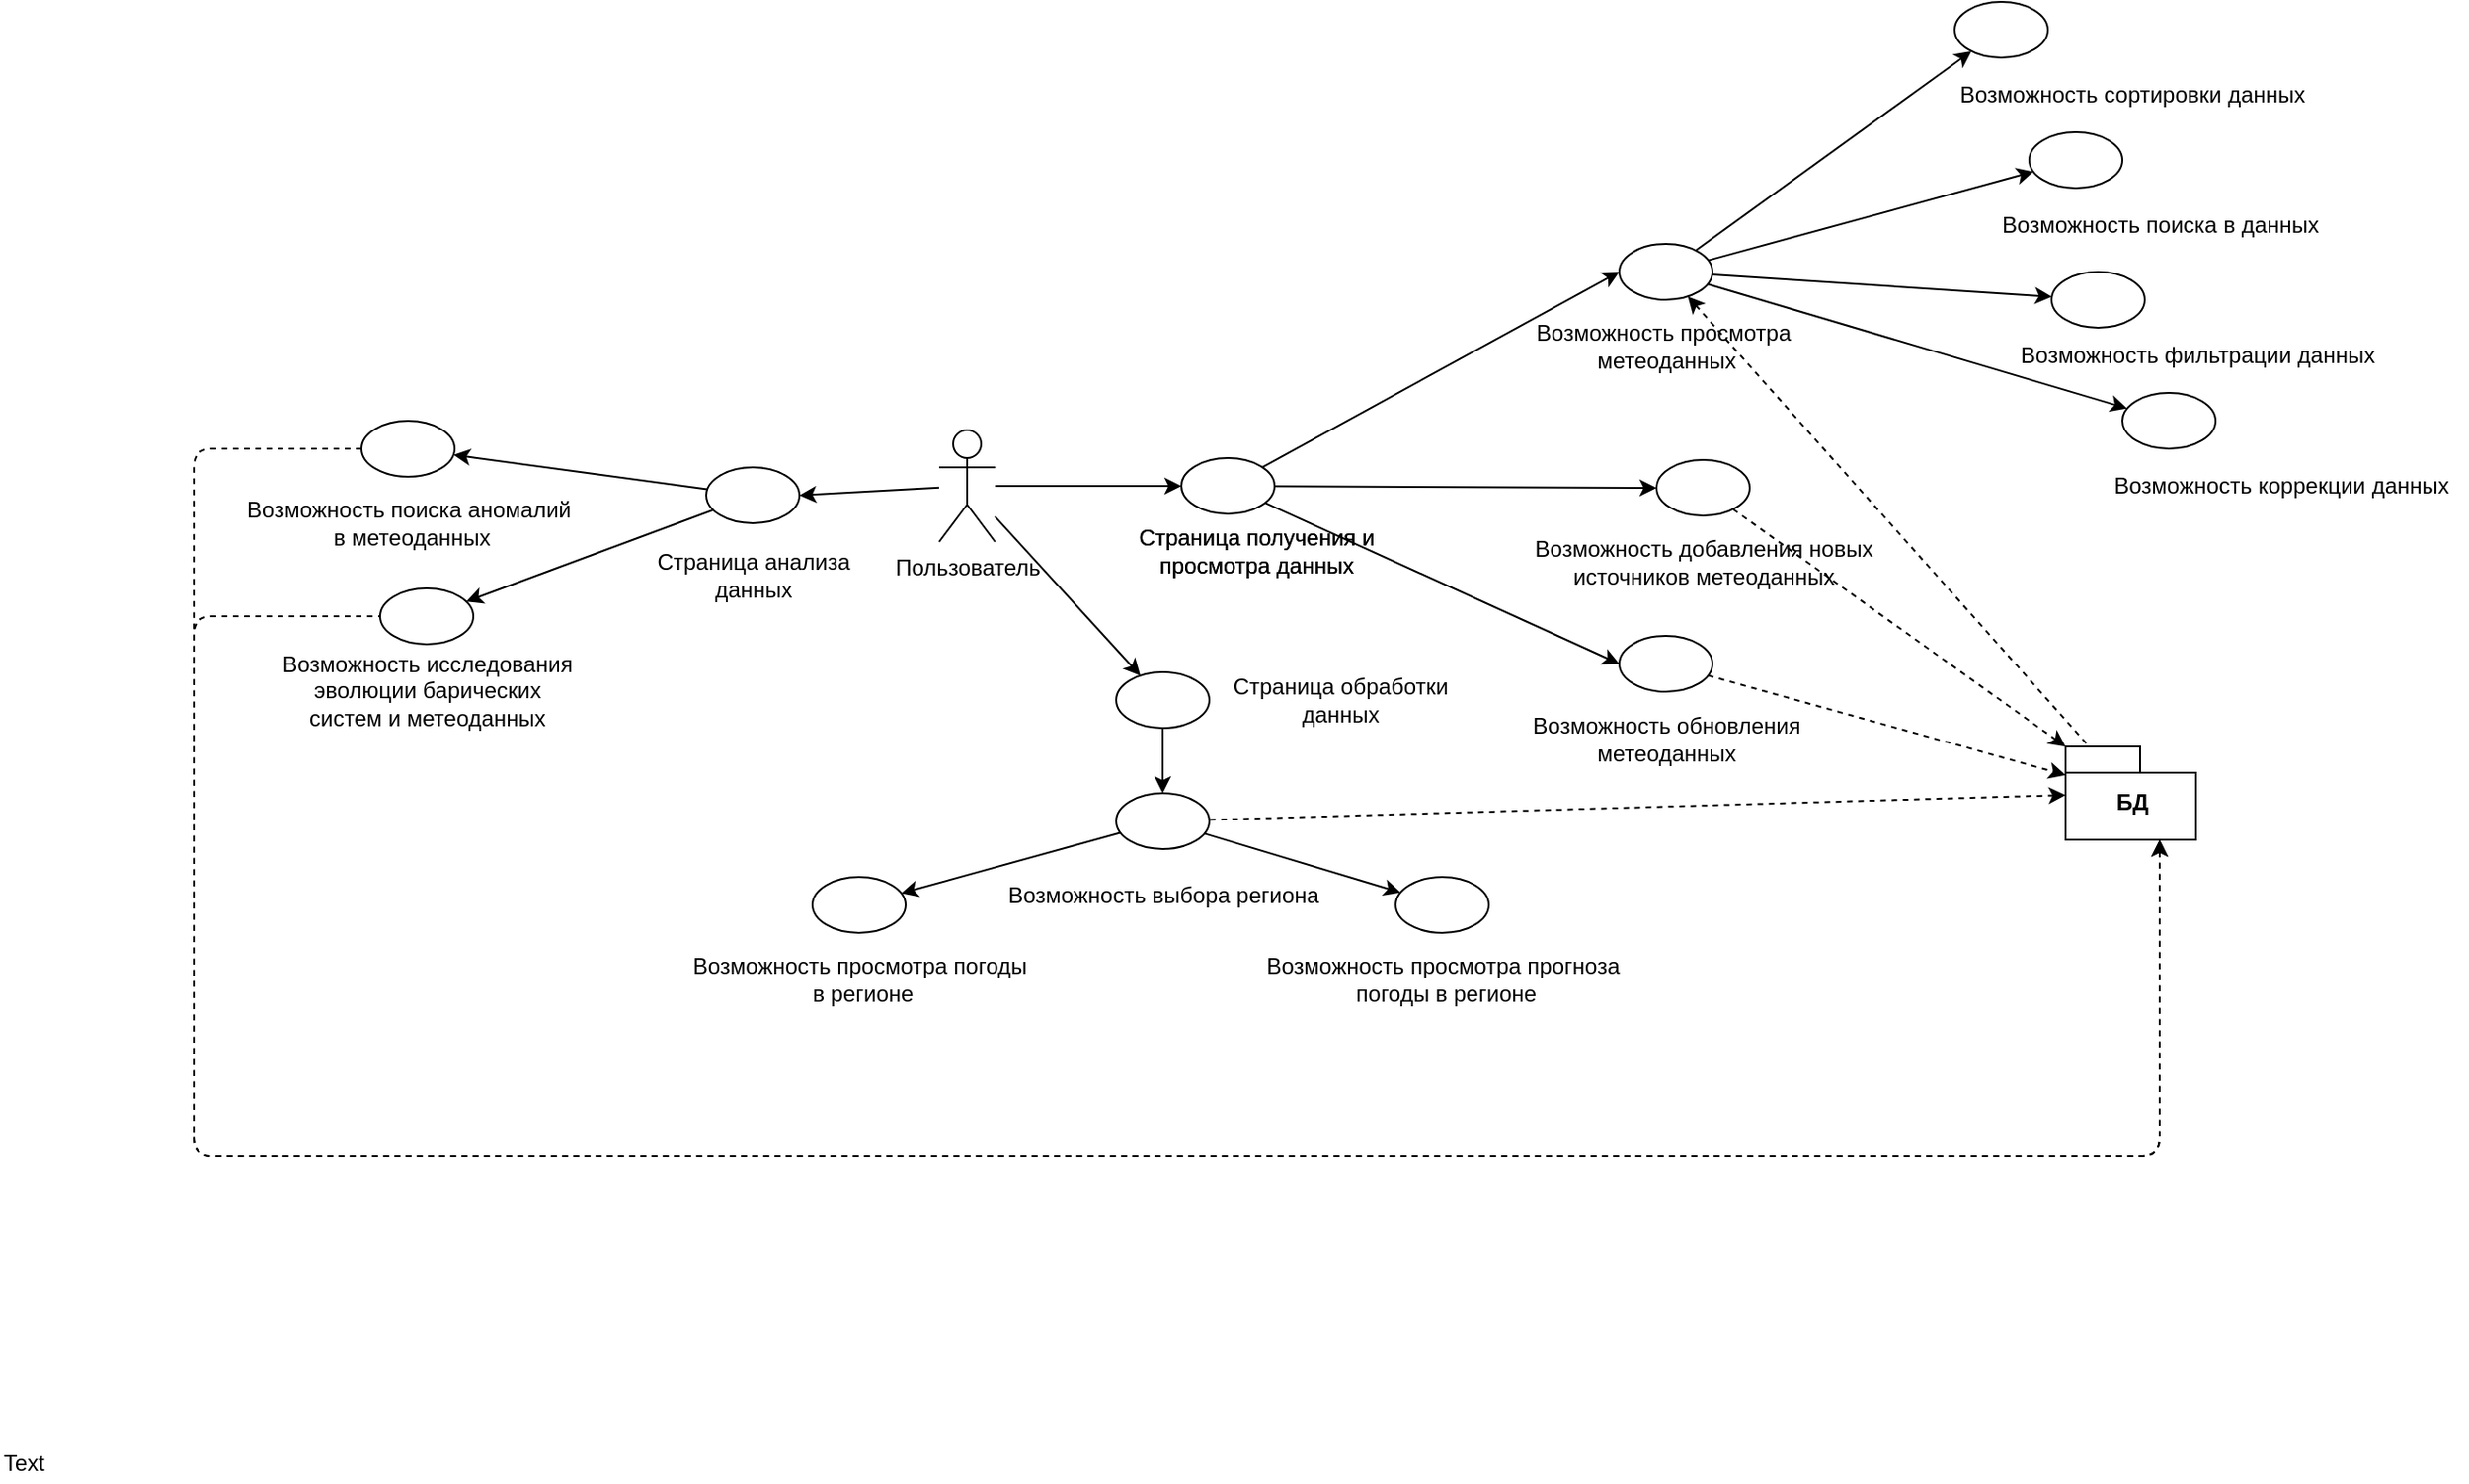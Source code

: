 <mxfile version="12.1.7" type="device" pages="1"><diagram id="yrBrCh6vaDqj2KBt81jj" name="Page-1"><mxGraphModel dx="2154" dy="1831" grid="1" gridSize="10" guides="1" tooltips="1" connect="1" arrows="1" fold="1" page="1" pageScale="1" pageWidth="827" pageHeight="1169" math="0" shadow="0"><root><mxCell id="0"/><mxCell id="1" parent="0"/><mxCell id="eOF1kJZo80pbztZNc2jb-3" value="" style="rounded=0;orthogonalLoop=1;jettySize=auto;html=1;" parent="1" source="eOF1kJZo80pbztZNc2jb-1" target="eOF1kJZo80pbztZNc2jb-4" edge="1"><mxGeometry relative="1" as="geometry"/></mxCell><mxCell id="eOF1kJZo80pbztZNc2jb-6" value="" style="edgeStyle=orthogonalEdgeStyle;rounded=0;orthogonalLoop=1;jettySize=auto;html=1;entryX=0;entryY=0.5;entryDx=0;entryDy=0;" parent="1" source="eOF1kJZo80pbztZNc2jb-1" target="eOF1kJZo80pbztZNc2jb-2" edge="1"><mxGeometry relative="1" as="geometry"/></mxCell><mxCell id="eOF1kJZo80pbztZNc2jb-1" value="Пользователь" style="shape=umlActor;verticalLabelPosition=bottom;verticalAlign=top;html=1;" parent="1" vertex="1"><mxGeometry x="30" y="30" width="30" height="60" as="geometry"/></mxCell><mxCell id="eOF1kJZo80pbztZNc2jb-16" style="rounded=0;orthogonalLoop=1;jettySize=auto;html=1;entryX=0;entryY=0.5;entryDx=0;entryDy=0;" parent="1" source="eOF1kJZo80pbztZNc2jb-2" target="eOF1kJZo80pbztZNc2jb-13" edge="1"><mxGeometry relative="1" as="geometry"/></mxCell><mxCell id="eOF1kJZo80pbztZNc2jb-22" style="edgeStyle=none;rounded=0;jumpStyle=sharp;jumpSize=1;orthogonalLoop=1;jettySize=auto;html=1;entryX=0;entryY=0.5;entryDx=0;entryDy=0;" parent="1" source="eOF1kJZo80pbztZNc2jb-2" target="eOF1kJZo80pbztZNc2jb-18" edge="1"><mxGeometry relative="1" as="geometry"/></mxCell><mxCell id="eOF1kJZo80pbztZNc2jb-26" style="edgeStyle=none;rounded=0;jumpStyle=sharp;jumpSize=1;orthogonalLoop=1;jettySize=auto;html=1;entryX=0;entryY=0.5;entryDx=0;entryDy=0;" parent="1" source="eOF1kJZo80pbztZNc2jb-2" target="eOF1kJZo80pbztZNc2jb-24" edge="1"><mxGeometry relative="1" as="geometry"/></mxCell><mxCell id="eOF1kJZo80pbztZNc2jb-2" value="" style="ellipse;whiteSpace=wrap;html=1;" parent="1" vertex="1"><mxGeometry x="160" y="45" width="50" height="30" as="geometry"/></mxCell><mxCell id="eOF1kJZo80pbztZNc2jb-7" value="" style="endArrow=classic;html=1;entryX=1;entryY=0.5;entryDx=0;entryDy=0;jumpStyle=sharp;jumpSize=1;" parent="1" source="eOF1kJZo80pbztZNc2jb-1" target="eOF1kJZo80pbztZNc2jb-5" edge="1"><mxGeometry width="50" height="50" relative="1" as="geometry"><mxPoint x="50" y="210" as="sourcePoint"/><mxPoint x="100" y="160" as="targetPoint"/></mxGeometry></mxCell><mxCell id="eOF1kJZo80pbztZNc2jb-8" value="Страница получения и &lt;br&gt;просмотра данных" style="text;html=1;align=center;verticalAlign=middle;resizable=0;points=[];autosize=1;" parent="1" vertex="1"><mxGeometry x="130" y="80" width="140" height="30" as="geometry"/></mxCell><mxCell id="eOF1kJZo80pbztZNc2jb-12" value="Страница получения и &lt;br&gt;просмотра данных" style="text;html=1;align=center;verticalAlign=middle;resizable=0;points=[];autosize=1;" parent="1" vertex="1"><mxGeometry x="130" y="80" width="140" height="30" as="geometry"/></mxCell><mxCell id="eOF1kJZo80pbztZNc2jb-15" value="" style="group" parent="1" vertex="1" connectable="0"><mxGeometry x="350" y="140.5" width="150" height="70" as="geometry"/></mxCell><mxCell id="eOF1kJZo80pbztZNc2jb-13" value="" style="ellipse;whiteSpace=wrap;html=1;" parent="eOF1kJZo80pbztZNc2jb-15" vertex="1"><mxGeometry x="45" width="50" height="30" as="geometry"/></mxCell><mxCell id="eOF1kJZo80pbztZNc2jb-14" value="Возможность обновления &lt;br&gt;метеоданных" style="text;html=1;align=center;verticalAlign=middle;resizable=0;points=[];autosize=1;" parent="eOF1kJZo80pbztZNc2jb-15" vertex="1"><mxGeometry x="-10" y="40" width="160" height="30" as="geometry"/></mxCell><mxCell id="eOF1kJZo80pbztZNc2jb-17" value="" style="group" parent="1" vertex="1" connectable="0"><mxGeometry x="350" y="-70" width="150" height="70" as="geometry"/></mxCell><mxCell id="eOF1kJZo80pbztZNc2jb-18" value="" style="ellipse;whiteSpace=wrap;html=1;" parent="eOF1kJZo80pbztZNc2jb-17" vertex="1"><mxGeometry x="45" width="50" height="30" as="geometry"/></mxCell><mxCell id="eOF1kJZo80pbztZNc2jb-19" value="Возможность просмотра&amp;nbsp;&lt;br&gt;метеоданных" style="text;html=1;align=center;verticalAlign=middle;resizable=0;points=[];autosize=1;" parent="eOF1kJZo80pbztZNc2jb-17" vertex="1"><mxGeometry x="-10" y="40" width="160" height="30" as="geometry"/></mxCell><mxCell id="eOF1kJZo80pbztZNc2jb-20" value="" style="group" parent="1" vertex="1" connectable="0"><mxGeometry x="-130" y="57.5" width="120" height="65" as="geometry"/></mxCell><mxCell id="eOF1kJZo80pbztZNc2jb-10" value="Страница анализа &lt;br&gt;данных" style="text;html=1;align=center;verticalAlign=middle;resizable=0;points=[];autosize=1;" parent="eOF1kJZo80pbztZNc2jb-20" vertex="1"><mxGeometry y="35" width="120" height="30" as="geometry"/></mxCell><mxCell id="eOF1kJZo80pbztZNc2jb-21" value="" style="group" parent="1" vertex="1" connectable="0"><mxGeometry x="100" y="160" width="130" height="60" as="geometry"/></mxCell><mxCell id="eOF1kJZo80pbztZNc2jb-4" value="" style="ellipse;whiteSpace=wrap;html=1;" parent="eOF1kJZo80pbztZNc2jb-21" vertex="1"><mxGeometry x="25" width="50" height="30" as="geometry"/></mxCell><mxCell id="eOF1kJZo80pbztZNc2jb-30" style="edgeStyle=none;rounded=0;jumpStyle=sharp;jumpSize=1;orthogonalLoop=1;jettySize=auto;html=1;" parent="1" source="eOF1kJZo80pbztZNc2jb-4" target="xWruIGpKhvDVJXpfATCG-2" edge="1"><mxGeometry relative="1" as="geometry"/></mxCell><mxCell id="eOF1kJZo80pbztZNc2jb-41" style="edgeStyle=none;rounded=0;jumpStyle=sharp;jumpSize=1;orthogonalLoop=1;jettySize=auto;html=1;" parent="1" source="xWruIGpKhvDVJXpfATCG-2" target="xWruIGpKhvDVJXpfATCG-6" edge="1"><mxGeometry relative="1" as="geometry"><Array as="points"/></mxGeometry></mxCell><mxCell id="eOF1kJZo80pbztZNc2jb-46" value="" style="group" parent="1" vertex="1" connectable="0"><mxGeometry x="530" y="-200" width="170" height="70" as="geometry"/></mxCell><mxCell id="eOF1kJZo80pbztZNc2jb-47" value="" style="ellipse;whiteSpace=wrap;html=1;" parent="eOF1kJZo80pbztZNc2jb-46" vertex="1"><mxGeometry x="45" width="50" height="30" as="geometry"/></mxCell><mxCell id="eOF1kJZo80pbztZNc2jb-48" value="Возможность сортировки данных" style="text;html=1;align=center;verticalAlign=middle;resizable=0;points=[];autosize=1;" parent="eOF1kJZo80pbztZNc2jb-46" vertex="1"><mxGeometry x="40" y="40" width="200" height="20" as="geometry"/></mxCell><mxCell id="eOF1kJZo80pbztZNc2jb-9" value="Страница обработки &lt;br&gt;данных" style="text;html=1;align=center;verticalAlign=middle;resizable=0;points=[];autosize=1;" parent="1" vertex="1"><mxGeometry x="180" y="160" width="130" height="30" as="geometry"/></mxCell><mxCell id="M1j5Ew9VErUF1jul8I1Z-1" style="rounded=0;orthogonalLoop=1;jettySize=auto;html=1;" parent="1" source="eOF1kJZo80pbztZNc2jb-18" target="eOF1kJZo80pbztZNc2jb-47" edge="1"><mxGeometry relative="1" as="geometry"/></mxCell><mxCell id="M1j5Ew9VErUF1jul8I1Z-2" value="" style="group" parent="1" vertex="1" connectable="0"><mxGeometry x="570" y="-130" width="170" height="70" as="geometry"/></mxCell><mxCell id="M1j5Ew9VErUF1jul8I1Z-3" value="" style="ellipse;whiteSpace=wrap;html=1;" parent="M1j5Ew9VErUF1jul8I1Z-2" vertex="1"><mxGeometry x="45" width="50" height="30" as="geometry"/></mxCell><mxCell id="M1j5Ew9VErUF1jul8I1Z-4" value="Возможность поиска в данных" style="text;html=1;align=center;verticalAlign=middle;resizable=0;points=[];autosize=1;" parent="M1j5Ew9VErUF1jul8I1Z-2" vertex="1"><mxGeometry x="20" y="40" width="190" height="20" as="geometry"/></mxCell><mxCell id="M1j5Ew9VErUF1jul8I1Z-5" style="edgeStyle=none;rounded=0;orthogonalLoop=1;jettySize=auto;html=1;" parent="1" source="eOF1kJZo80pbztZNc2jb-18" target="M1j5Ew9VErUF1jul8I1Z-3" edge="1"><mxGeometry relative="1" as="geometry"/></mxCell><mxCell id="M1j5Ew9VErUF1jul8I1Z-6" value="" style="group" parent="1" vertex="1" connectable="0"><mxGeometry x="582" y="-55" width="175" height="70" as="geometry"/></mxCell><mxCell id="M1j5Ew9VErUF1jul8I1Z-7" value="" style="ellipse;whiteSpace=wrap;html=1;" parent="M1j5Ew9VErUF1jul8I1Z-6" vertex="1"><mxGeometry x="45" width="50" height="30" as="geometry"/></mxCell><mxCell id="M1j5Ew9VErUF1jul8I1Z-8" value="Возможность фильтрации данных" style="text;html=1;align=center;verticalAlign=middle;resizable=0;points=[];autosize=1;" parent="M1j5Ew9VErUF1jul8I1Z-6" vertex="1"><mxGeometry x="18" y="35" width="210" height="20" as="geometry"/></mxCell><mxCell id="M1j5Ew9VErUF1jul8I1Z-9" style="edgeStyle=none;rounded=0;orthogonalLoop=1;jettySize=auto;html=1;" parent="1" source="eOF1kJZo80pbztZNc2jb-18" target="M1j5Ew9VErUF1jul8I1Z-7" edge="1"><mxGeometry relative="1" as="geometry"/></mxCell><mxCell id="M1j5Ew9VErUF1jul8I1Z-10" value="" style="group" parent="1" vertex="1" connectable="0"><mxGeometry x="620" y="10" width="230" height="70" as="geometry"/></mxCell><mxCell id="M1j5Ew9VErUF1jul8I1Z-11" value="" style="ellipse;whiteSpace=wrap;html=1;" parent="M1j5Ew9VErUF1jul8I1Z-10" vertex="1"><mxGeometry x="45" width="50" height="30" as="geometry"/></mxCell><mxCell id="M1j5Ew9VErUF1jul8I1Z-12" value="Возможность коррекции данных" style="text;html=1;align=center;verticalAlign=middle;resizable=0;points=[];autosize=1;" parent="M1j5Ew9VErUF1jul8I1Z-10" vertex="1"><mxGeometry x="30" y="40" width="200" height="20" as="geometry"/></mxCell><mxCell id="M1j5Ew9VErUF1jul8I1Z-13" style="edgeStyle=none;rounded=0;orthogonalLoop=1;jettySize=auto;html=1;" parent="1" source="eOF1kJZo80pbztZNc2jb-18" target="M1j5Ew9VErUF1jul8I1Z-11" edge="1"><mxGeometry relative="1" as="geometry"/></mxCell><mxCell id="a6Jz2FhwlCJMHQ2g0PV4-1" value="Text" style="text;html=1;resizable=0;points=[];autosize=1;align=left;verticalAlign=top;spacingTop=-4;" parent="1" vertex="1"><mxGeometry x="-474" y="575" width="40" height="20" as="geometry"/></mxCell><mxCell id="a6Jz2FhwlCJMHQ2g0PV4-2" value="БД" style="shape=folder;fontStyle=1;spacingTop=10;tabWidth=40;tabHeight=14;tabPosition=left;html=1;" parent="1" vertex="1"><mxGeometry x="634.5" y="200" width="70" height="50" as="geometry"/></mxCell><mxCell id="a6Jz2FhwlCJMHQ2g0PV4-3" value="" style="endArrow=none;dashed=1;html=1;startArrow=classic;startFill=1;" parent="1" source="eOF1kJZo80pbztZNc2jb-18" target="a6Jz2FhwlCJMHQ2g0PV4-2" edge="1"><mxGeometry width="50" height="50" relative="1" as="geometry"><mxPoint x="100" y="-130" as="sourcePoint"/><mxPoint x="150" y="-180" as="targetPoint"/></mxGeometry></mxCell><mxCell id="a6Jz2FhwlCJMHQ2g0PV4-4" style="rounded=0;orthogonalLoop=1;jettySize=auto;html=1;startArrow=none;startFill=0;endArrow=classic;endFill=1;dashed=1;" parent="1" source="eOF1kJZo80pbztZNc2jb-13" target="a6Jz2FhwlCJMHQ2g0PV4-2" edge="1"><mxGeometry relative="1" as="geometry"/></mxCell><mxCell id="eOF1kJZo80pbztZNc2jb-23" value="" style="group" parent="1" vertex="1" connectable="0"><mxGeometry x="370" y="46" width="170" height="70" as="geometry"/></mxCell><mxCell id="eOF1kJZo80pbztZNc2jb-24" value="" style="ellipse;whiteSpace=wrap;html=1;" parent="eOF1kJZo80pbztZNc2jb-23" vertex="1"><mxGeometry x="45" width="50" height="30" as="geometry"/></mxCell><mxCell id="eOF1kJZo80pbztZNc2jb-25" value="Возможность добавления новых &lt;br&gt;источников&amp;nbsp;метеоданных" style="text;html=1;align=center;verticalAlign=middle;resizable=0;points=[];autosize=1;" parent="eOF1kJZo80pbztZNc2jb-23" vertex="1"><mxGeometry x="-30" y="40" width="200" height="30" as="geometry"/></mxCell><mxCell id="a6Jz2FhwlCJMHQ2g0PV4-5" style="edgeStyle=none;rounded=0;orthogonalLoop=1;jettySize=auto;html=1;dashed=1;startArrow=none;startFill=0;endArrow=classic;endFill=1;" parent="1" source="eOF1kJZo80pbztZNc2jb-24" target="a6Jz2FhwlCJMHQ2g0PV4-2" edge="1"><mxGeometry relative="1" as="geometry"/></mxCell><mxCell id="eOF1kJZo80pbztZNc2jb-5" value="" style="ellipse;whiteSpace=wrap;html=1;" parent="1" vertex="1"><mxGeometry x="-95" y="50" width="50" height="30" as="geometry"/></mxCell><mxCell id="eOF1kJZo80pbztZNc2jb-31" value="" style="group" parent="1" vertex="1" connectable="0"><mxGeometry x="-325" y="25" width="165" height="70" as="geometry"/></mxCell><mxCell id="eOF1kJZo80pbztZNc2jb-32" value="" style="ellipse;whiteSpace=wrap;html=1;" parent="eOF1kJZo80pbztZNc2jb-31" vertex="1"><mxGeometry x="45" width="50" height="30" as="geometry"/></mxCell><mxCell id="eOF1kJZo80pbztZNc2jb-33" value="Возможность поиска аномалий&lt;br&gt;&amp;nbsp;в метеоданных" style="text;html=1;align=center;verticalAlign=middle;resizable=0;points=[];autosize=1;" parent="eOF1kJZo80pbztZNc2jb-31" vertex="1"><mxGeometry x="-25" y="40" width="190" height="30" as="geometry"/></mxCell><mxCell id="eOF1kJZo80pbztZNc2jb-42" value="" style="group" parent="1" vertex="1" connectable="0"><mxGeometry x="-315" y="115" width="155" height="80" as="geometry"/></mxCell><mxCell id="eOF1kJZo80pbztZNc2jb-43" value="" style="ellipse;whiteSpace=wrap;html=1;" parent="eOF1kJZo80pbztZNc2jb-42" vertex="1"><mxGeometry x="45" width="50" height="30" as="geometry"/></mxCell><mxCell id="eOF1kJZo80pbztZNc2jb-44" value="Возможность исследования &lt;br&gt;эволюции барических &lt;br&gt;систем и метеоданных" style="text;html=1;align=center;verticalAlign=middle;resizable=0;points=[];autosize=1;" parent="eOF1kJZo80pbztZNc2jb-42" vertex="1"><mxGeometry x="-15" y="30" width="170" height="50" as="geometry"/></mxCell><mxCell id="eOF1kJZo80pbztZNc2jb-45" style="edgeStyle=none;rounded=0;jumpStyle=sharp;jumpSize=1;orthogonalLoop=1;jettySize=auto;html=1;" parent="1" source="eOF1kJZo80pbztZNc2jb-5" target="eOF1kJZo80pbztZNc2jb-43" edge="1"><mxGeometry relative="1" as="geometry"/></mxCell><mxCell id="eOF1kJZo80pbztZNc2jb-49" style="edgeStyle=none;rounded=0;jumpStyle=sharp;jumpSize=1;orthogonalLoop=1;jettySize=auto;html=1;" parent="1" source="eOF1kJZo80pbztZNc2jb-5" target="eOF1kJZo80pbztZNc2jb-32" edge="1"><mxGeometry relative="1" as="geometry"/></mxCell><mxCell id="a6Jz2FhwlCJMHQ2g0PV4-8" value="" style="endArrow=none;dashed=1;html=1;startArrow=classic;startFill=1;" parent="1" source="a6Jz2FhwlCJMHQ2g0PV4-2" target="xWruIGpKhvDVJXpfATCG-2" edge="1"><mxGeometry width="50" height="50" relative="1" as="geometry"><mxPoint x="570.04" y="183.482" as="sourcePoint"/><mxPoint x="737.956" y="316.5" as="targetPoint"/></mxGeometry></mxCell><mxCell id="a6Jz2FhwlCJMHQ2g0PV4-9" value="" style="endArrow=none;dashed=1;html=1;startArrow=classic;startFill=1;edgeStyle=orthogonalEdgeStyle;" parent="1" source="a6Jz2FhwlCJMHQ2g0PV4-2" target="eOF1kJZo80pbztZNc2jb-32" edge="1"><mxGeometry width="50" height="50" relative="1" as="geometry"><mxPoint x="300" y="470" as="sourcePoint"/><mxPoint x="-350" y="210" as="targetPoint"/><Array as="points"><mxPoint x="685" y="420"/><mxPoint x="-370" y="420"/><mxPoint x="-370" y="40"/></Array></mxGeometry></mxCell><mxCell id="a6Jz2FhwlCJMHQ2g0PV4-10" value="" style="endArrow=none;dashed=1;html=1;startArrow=classic;startFill=1;edgeStyle=orthogonalEdgeStyle;" parent="1" source="a6Jz2FhwlCJMHQ2g0PV4-2" target="eOF1kJZo80pbztZNc2jb-43" edge="1"><mxGeometry width="50" height="50" relative="1" as="geometry"><mxPoint x="675" y="315.5" as="sourcePoint"/><mxPoint x="-290" y="140.5" as="targetPoint"/><Array as="points"><mxPoint x="685" y="420"/><mxPoint x="-370" y="420"/><mxPoint x="-370" y="130"/></Array></mxGeometry></mxCell><mxCell id="xWruIGpKhvDVJXpfATCG-1" value="" style="group" vertex="1" connectable="0" parent="1"><mxGeometry x="80" y="225" width="160" height="70" as="geometry"/></mxCell><mxCell id="xWruIGpKhvDVJXpfATCG-2" value="" style="ellipse;whiteSpace=wrap;html=1;" vertex="1" parent="xWruIGpKhvDVJXpfATCG-1"><mxGeometry x="45" width="50" height="30" as="geometry"/></mxCell><mxCell id="xWruIGpKhvDVJXpfATCG-3" value="Возможность выбора региона" style="text;html=1;align=center;verticalAlign=middle;resizable=0;points=[];autosize=1;" vertex="1" parent="xWruIGpKhvDVJXpfATCG-1"><mxGeometry x="-20" y="45" width="180" height="20" as="geometry"/></mxCell><mxCell id="xWruIGpKhvDVJXpfATCG-5" value="" style="group" vertex="1" connectable="0" parent="1"><mxGeometry x="-83" y="270" width="165" height="70" as="geometry"/></mxCell><mxCell id="xWruIGpKhvDVJXpfATCG-6" value="" style="ellipse;whiteSpace=wrap;html=1;" vertex="1" parent="xWruIGpKhvDVJXpfATCG-5"><mxGeometry x="45" width="50" height="30" as="geometry"/></mxCell><mxCell id="xWruIGpKhvDVJXpfATCG-7" value="Возможность просмотра погоды&lt;br&gt;&amp;nbsp;в регионе" style="text;html=1;align=center;verticalAlign=middle;resizable=0;points=[];autosize=1;" vertex="1" parent="xWruIGpKhvDVJXpfATCG-5"><mxGeometry x="-25" y="40" width="190" height="30" as="geometry"/></mxCell><mxCell id="xWruIGpKhvDVJXpfATCG-8" value="" style="group" vertex="1" connectable="0" parent="1"><mxGeometry x="230" y="270" width="175" height="70" as="geometry"/></mxCell><mxCell id="xWruIGpKhvDVJXpfATCG-9" value="" style="ellipse;whiteSpace=wrap;html=1;" vertex="1" parent="xWruIGpKhvDVJXpfATCG-8"><mxGeometry x="45" width="50" height="30" as="geometry"/></mxCell><mxCell id="xWruIGpKhvDVJXpfATCG-10" value="Возможность просмотра прогноза&lt;br&gt;&amp;nbsp;погоды в регионе" style="text;html=1;align=center;verticalAlign=middle;resizable=0;points=[];autosize=1;" vertex="1" parent="xWruIGpKhvDVJXpfATCG-8"><mxGeometry x="-35" y="40" width="210" height="30" as="geometry"/></mxCell><mxCell id="xWruIGpKhvDVJXpfATCG-11" style="edgeStyle=none;rounded=0;jumpStyle=sharp;jumpSize=1;orthogonalLoop=1;jettySize=auto;html=1;" edge="1" parent="1" source="xWruIGpKhvDVJXpfATCG-2" target="xWruIGpKhvDVJXpfATCG-9"><mxGeometry relative="1" as="geometry"><mxPoint x="137.639" y="246.708" as="sourcePoint"/><mxPoint x="-50.165" y="303.261" as="targetPoint"/><Array as="points"/></mxGeometry></mxCell></root></mxGraphModel></diagram></mxfile>